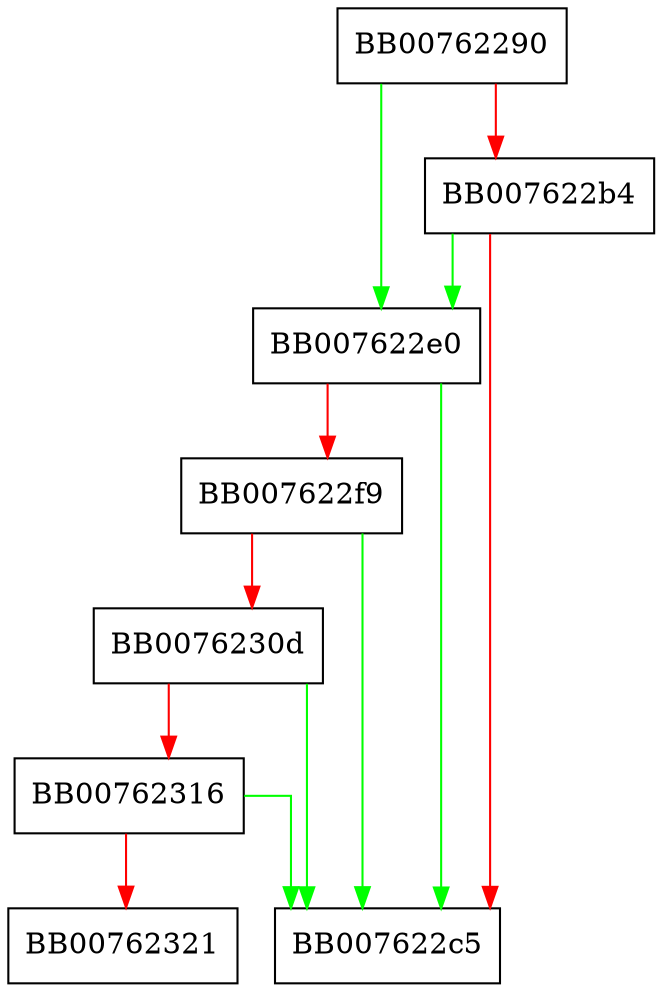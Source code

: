 digraph get_rsa_payload_e3 {
  node [shape="box"];
  graph [splines=ortho];
  BB00762290 -> BB007622e0 [color="green"];
  BB00762290 -> BB007622b4 [color="red"];
  BB007622b4 -> BB007622e0 [color="green"];
  BB007622b4 -> BB007622c5 [color="red"];
  BB007622e0 -> BB007622c5 [color="green"];
  BB007622e0 -> BB007622f9 [color="red"];
  BB007622f9 -> BB007622c5 [color="green"];
  BB007622f9 -> BB0076230d [color="red"];
  BB0076230d -> BB007622c5 [color="green"];
  BB0076230d -> BB00762316 [color="red"];
  BB00762316 -> BB007622c5 [color="green"];
  BB00762316 -> BB00762321 [color="red"];
}